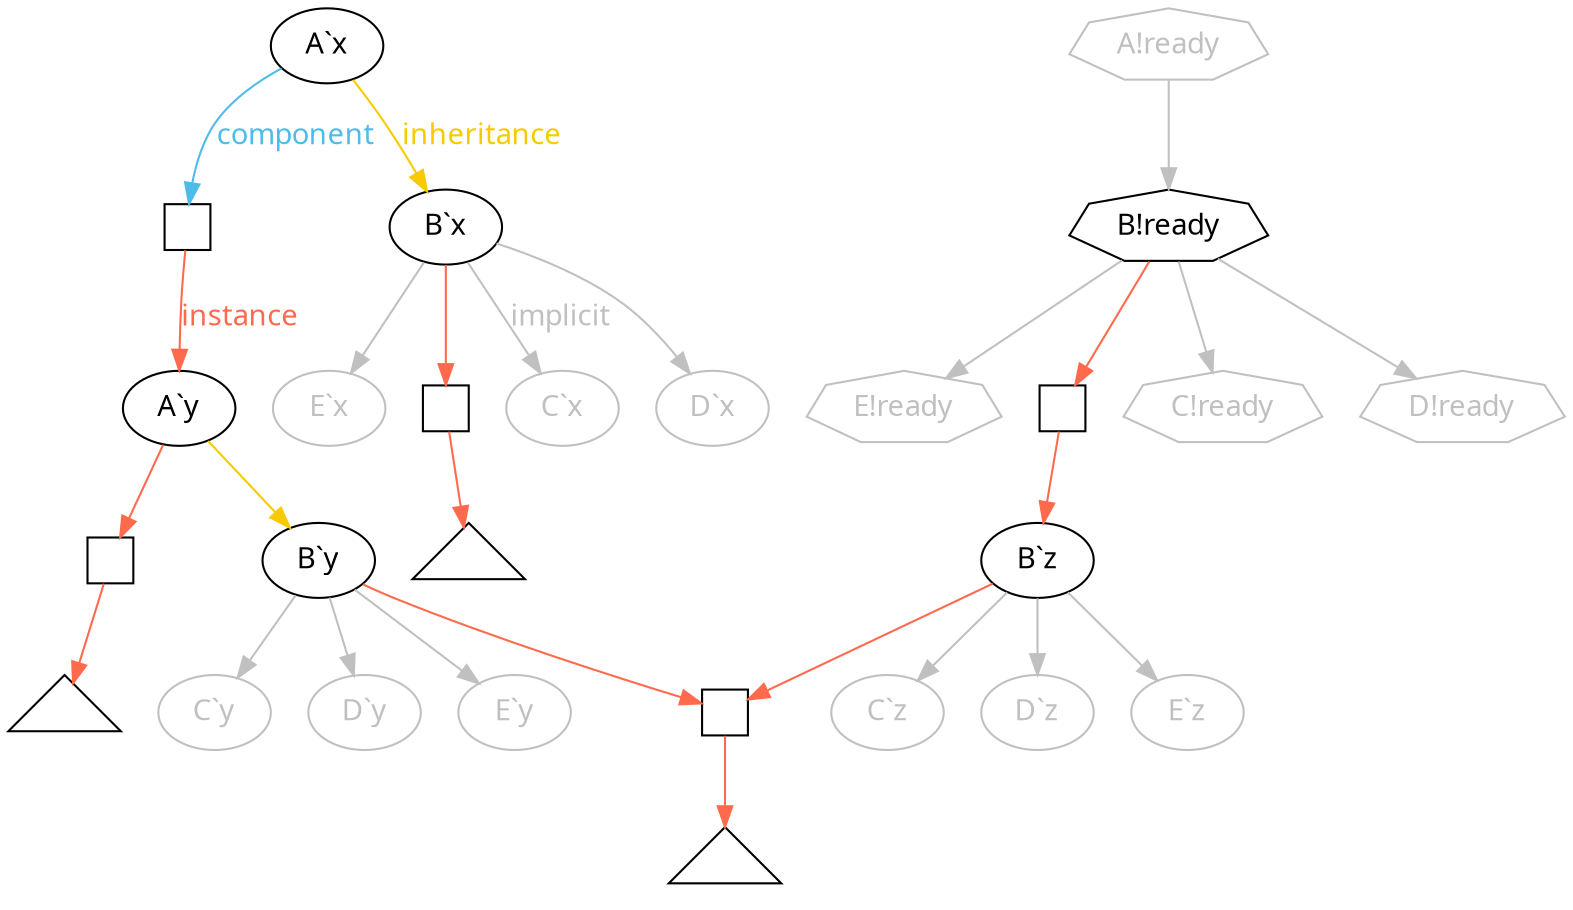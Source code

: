digraph bender {
  node [fontname="Avenir Next"];
  edge [fontname="Avenir Next"];

  ax [label="A`x"];
  bx [label="B`x"];
  cx [label="C`x", color="#c0c0c0", fontcolor="#c0c0c0"];
  dx [label="D`x", color="#c0c0c0", fontcolor="#c0c0c0"];
  ex [label="E`x", color="#c0c0c0", fontcolor="#c0c0c0"];

  ax -> bx [color="#f8ca00", fontcolor="#f8ca00", label="inheritance"];
  bx -> cx [color="#c0c0c0", fontcolor="#c0c0c0", label="implicit"];
  bx -> dx [color="#c0c0c0"];
  bx -> ex [color="#c0c0c0"];
  bx -> w0 [color="#ff6a4d"];
  w0 -> t0 [color="#ff6a4d"];

  ay [label="A`y"];
  by [label="B`y"];
  cy [label="C`y", color="#c0c0c0", fontcolor="#c0c0c0"];
  dy [label="D`y", color="#c0c0c0", fontcolor="#c0c0c0"];
  ey [label="E`y", color="#c0c0c0", fontcolor="#c0c0c0"];

  ax -> w1 [color="#4dbce9", fontcolor="#4dbce9", label="component"];
  w1 -> ay [color="#ff6a4d", fontcolor="#ff6a4d", label="instance"];
  ay -> by [color="#f8ca00"];
  by -> cy [color="#c0c0c0"];
  by -> dy [color="#c0c0c0"];
  by -> ey [color="#c0c0c0"];
  ay -> w2 [color="#ff6a4d"];
  w2 -> t1 [color="#ff6a4d"];
  by -> w3 [color="#ff6a4d"];
  bz -> w3 [color="#ff6a4d"];
  w3 -> t2 [color="#ff6a4d"];

  bz [label="B`z"];
  cz [label="C`z", color="#c0c0c0", fontcolor="#c0c0c0"];
  dz [label="D`z", color="#c0c0c0", fontcolor="#c0c0c0"];
  ez [label="E`z", color="#c0c0c0", fontcolor="#c0c0c0"];

  bz -> cz [color="#c0c0c0"];
  bz -> dz [color="#c0c0c0"];
  bz -> ez [color="#c0c0c0"];

  ar [label="A!ready", shape=septagon, color="#c0c0c0", fontcolor="#c0c0c0"];
  br [label="B!ready", shape=septagon];
  cr [label="C!ready", shape=septagon, color="#c0c0c0", fontcolor="#c0c0c0"];
  dr [label="D!ready", shape=septagon, color="#c0c0c0", fontcolor="#c0c0c0"];
  er [label="E!ready", shape=septagon, color="#c0c0c0", fontcolor="#c0c0c0"];

  ar -> br [color="#c0c0c0"];
  br -> cr [color="#c0c0c0"];
  br -> dr [color="#c0c0c0"];
  br -> er [color="#c0c0c0"];
  br -> w4 [color="#ff6a4d"];
  w4 -> bz [color="#ff6a4d"];

  w0 [label="", shape=square, fixedsize=true, width=0.3];
  w1 [label="", shape=square, fixedsize=true, width=0.3];
  w2 [label="", shape=square, fixedsize=true, width=0.3];
  w3 [label="", shape=square, fixedsize=true, width=0.3];
  w4 [label="", shape=square, fixedsize=true, width=0.3];
  t0 [label="", shape=triangle, fixedsize=true];
  t1 [label="", shape=triangle, fixedsize=true];
  t2 [label="", shape=triangle, fixedsize=true];

}
